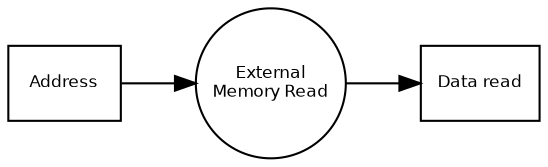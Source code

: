 digraph DFD_ReadByte {
 
rankdir = LR

 node [
         fontname = "Bitstream Vera Sans"
         fontsize = 8
         shape = "record"
     ]

 edge [
         fontname = "Bitstream Vera Sans"
         fontsize = 8
         fontcolor = "Red"
     ]

// all blocks
address [label="Address"]
externalreadbyte [label="External\nMemory Read", shape="circle", fixedsize=true, width=1];
data [label="Data read"]

// relations
address -> externalreadbyte
externalreadbyte -> data;

}
